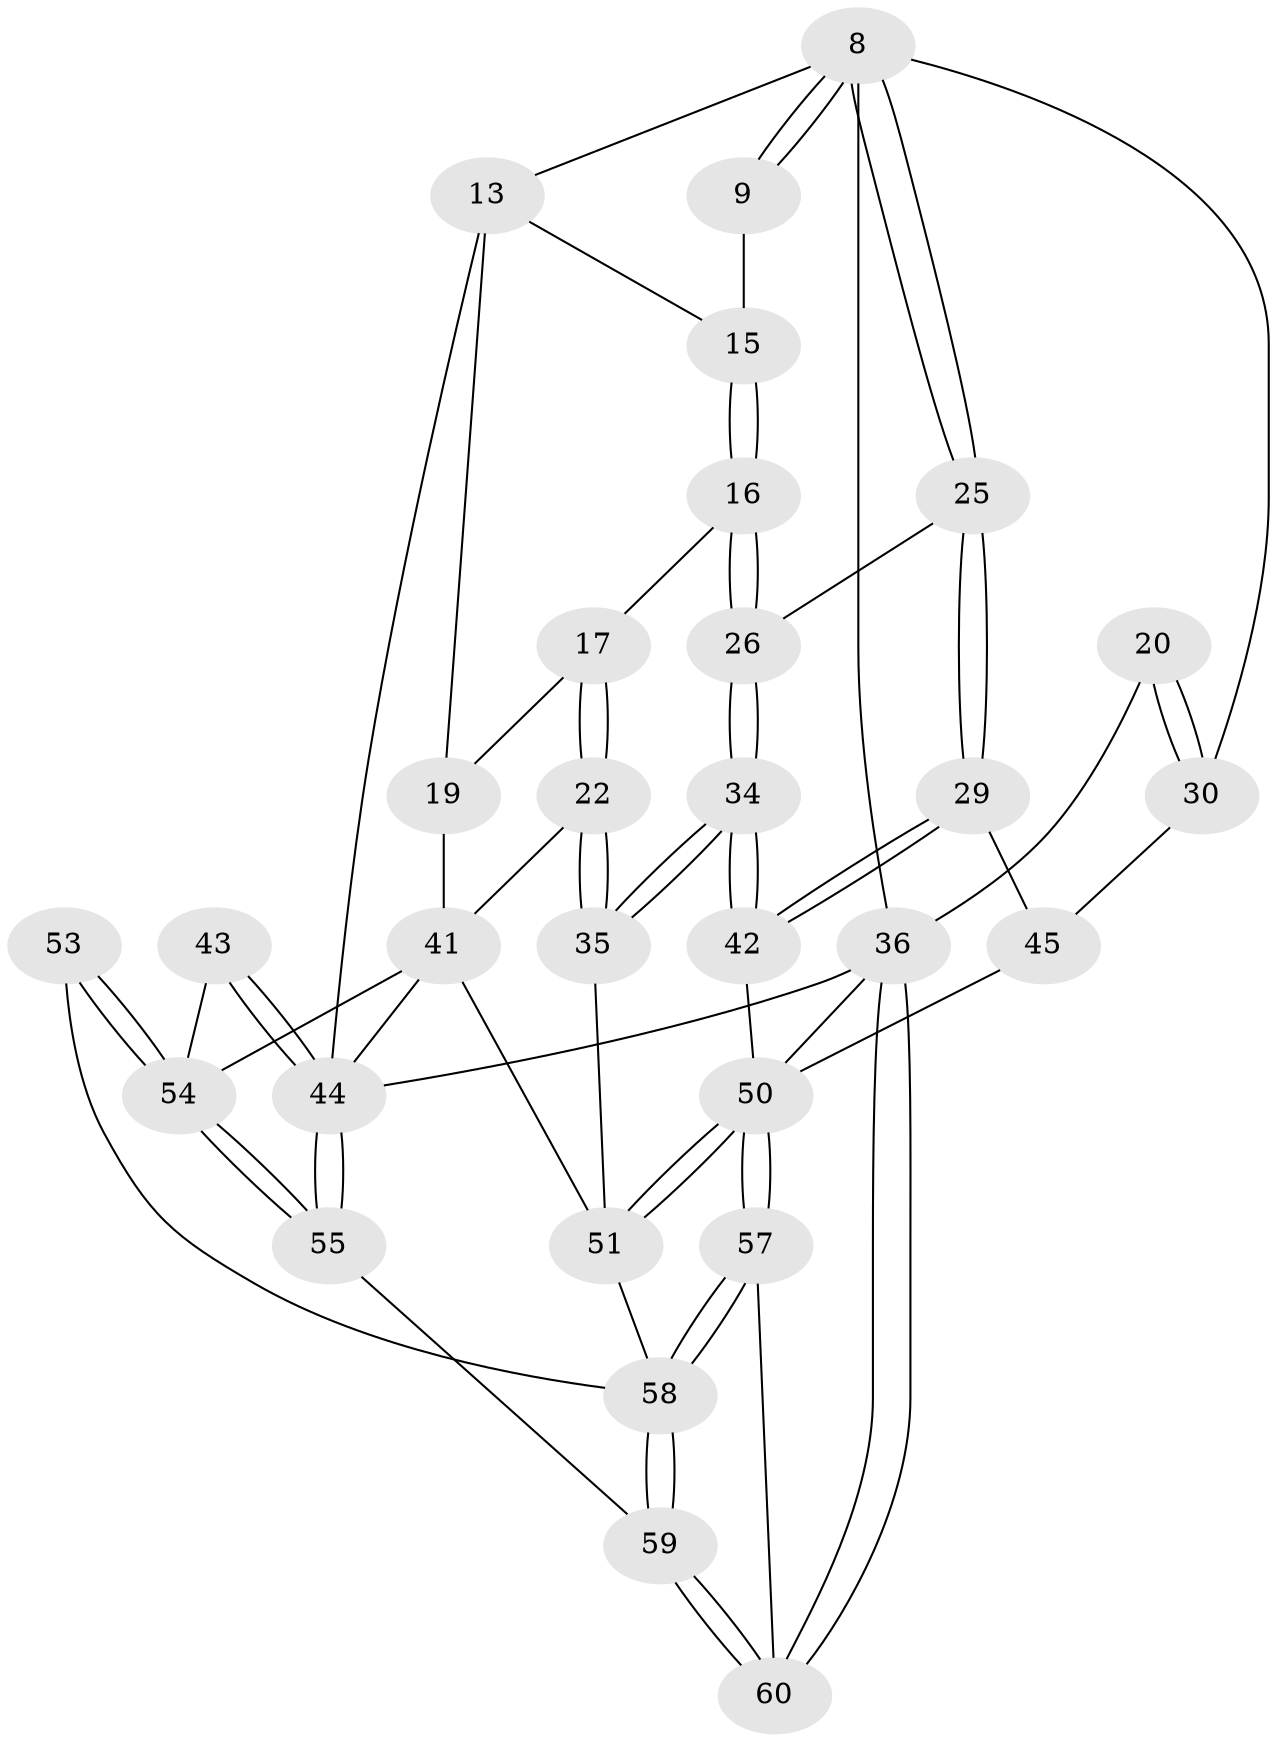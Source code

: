 // original degree distribution, {3: 0.03333333333333333, 4: 0.25, 5: 0.5, 6: 0.21666666666666667}
// Generated by graph-tools (version 1.1) at 2025/00/03/09/25 05:00:55]
// undirected, 30 vertices, 72 edges
graph export_dot {
graph [start="1"]
  node [color=gray90,style=filled];
  8 [pos="+0.7434235407574438+0.1858764541475613",super="+7"];
  9 [pos="+0.6712409581483585+0.1577481821650277"];
  13 [pos="+0.02502883219850539+0.14981363378174947",super="+12+3"];
  15 [pos="+0.5561409825098161+0.16417099534098178",super="+5"];
  16 [pos="+0.5132870487384792+0.315484608878318"];
  17 [pos="+0.5020585915433082+0.31779968885922305"];
  19 [pos="+0.34476708764478614+0.1530474068576718",super="+18"];
  20 [pos="+1+0"];
  22 [pos="+0.4145823649948254+0.36514257697660135"];
  25 [pos="+0.7403932461011657+0.34611513742005556"];
  26 [pos="+0.5203039557505033+0.3198096981812856"];
  29 [pos="+0.7643737829492451+0.37953519894657"];
  30 [pos="+1+0.297878643495102",super="+27+21"];
  34 [pos="+0.5977233263596639+0.564461360225859"];
  35 [pos="+0.41461038678565204+0.5234623236871985"];
  36 [pos="+1+1",super="+10"];
  41 [pos="+0.25495044080887574+0.5526342177812416",super="+32+23+24"];
  42 [pos="+0.6723454398130229+0.6182327859166521"];
  43 [pos="+0+0.5886155903263239"];
  44 [pos="+0+1",super="+11+33"];
  45 [pos="+0.9193930506009462+0.4432720341548386",super="+39+28"];
  50 [pos="+0.6881414120344037+0.7428087574499215",super="+47+38"];
  51 [pos="+0.41660471858959286+0.7408606212848976",super="+40"];
  53 [pos="+0.3203894628257688+0.7954603559172987"];
  54 [pos="+0.2307281914644708+0.8723605861196972",super="+49+48"];
  55 [pos="+0.03234164881161592+1"];
  57 [pos="+0.6899806397282097+0.7467498255327272",super="+56"];
  58 [pos="+0.5718898637155656+0.9926964093100199",super="+52"];
  59 [pos="+0.5277534890295398+1"];
  60 [pos="+1+1"];
  8 -- 9;
  8 -- 9;
  8 -- 25;
  8 -- 25;
  8 -- 36;
  8 -- 13;
  8 -- 30;
  9 -- 15 [weight=2];
  13 -- 19 [weight=2];
  13 -- 44 [weight=2];
  13 -- 15;
  15 -- 16;
  15 -- 16;
  16 -- 17;
  16 -- 26;
  16 -- 26;
  17 -- 22;
  17 -- 22;
  17 -- 19;
  19 -- 41;
  20 -- 30 [weight=2];
  20 -- 30;
  20 -- 36;
  22 -- 35;
  22 -- 35;
  22 -- 41;
  25 -- 26;
  25 -- 29;
  25 -- 29;
  26 -- 34;
  26 -- 34;
  29 -- 42;
  29 -- 42;
  29 -- 45;
  30 -- 45 [weight=2];
  34 -- 35;
  34 -- 35;
  34 -- 42;
  34 -- 42;
  35 -- 51;
  36 -- 60;
  36 -- 60;
  36 -- 44 [weight=2];
  36 -- 50;
  41 -- 51;
  41 -- 54;
  41 -- 44 [weight=2];
  42 -- 50;
  43 -- 44 [weight=2];
  43 -- 44;
  43 -- 54;
  44 -- 55;
  44 -- 55;
  45 -- 50 [weight=2];
  50 -- 51;
  50 -- 51;
  50 -- 57 [weight=2];
  50 -- 57;
  51 -- 58;
  53 -- 54 [weight=2];
  53 -- 54;
  53 -- 58;
  54 -- 55;
  54 -- 55;
  55 -- 59;
  57 -- 58;
  57 -- 58;
  57 -- 60;
  58 -- 59;
  58 -- 59;
  59 -- 60;
  59 -- 60;
}
